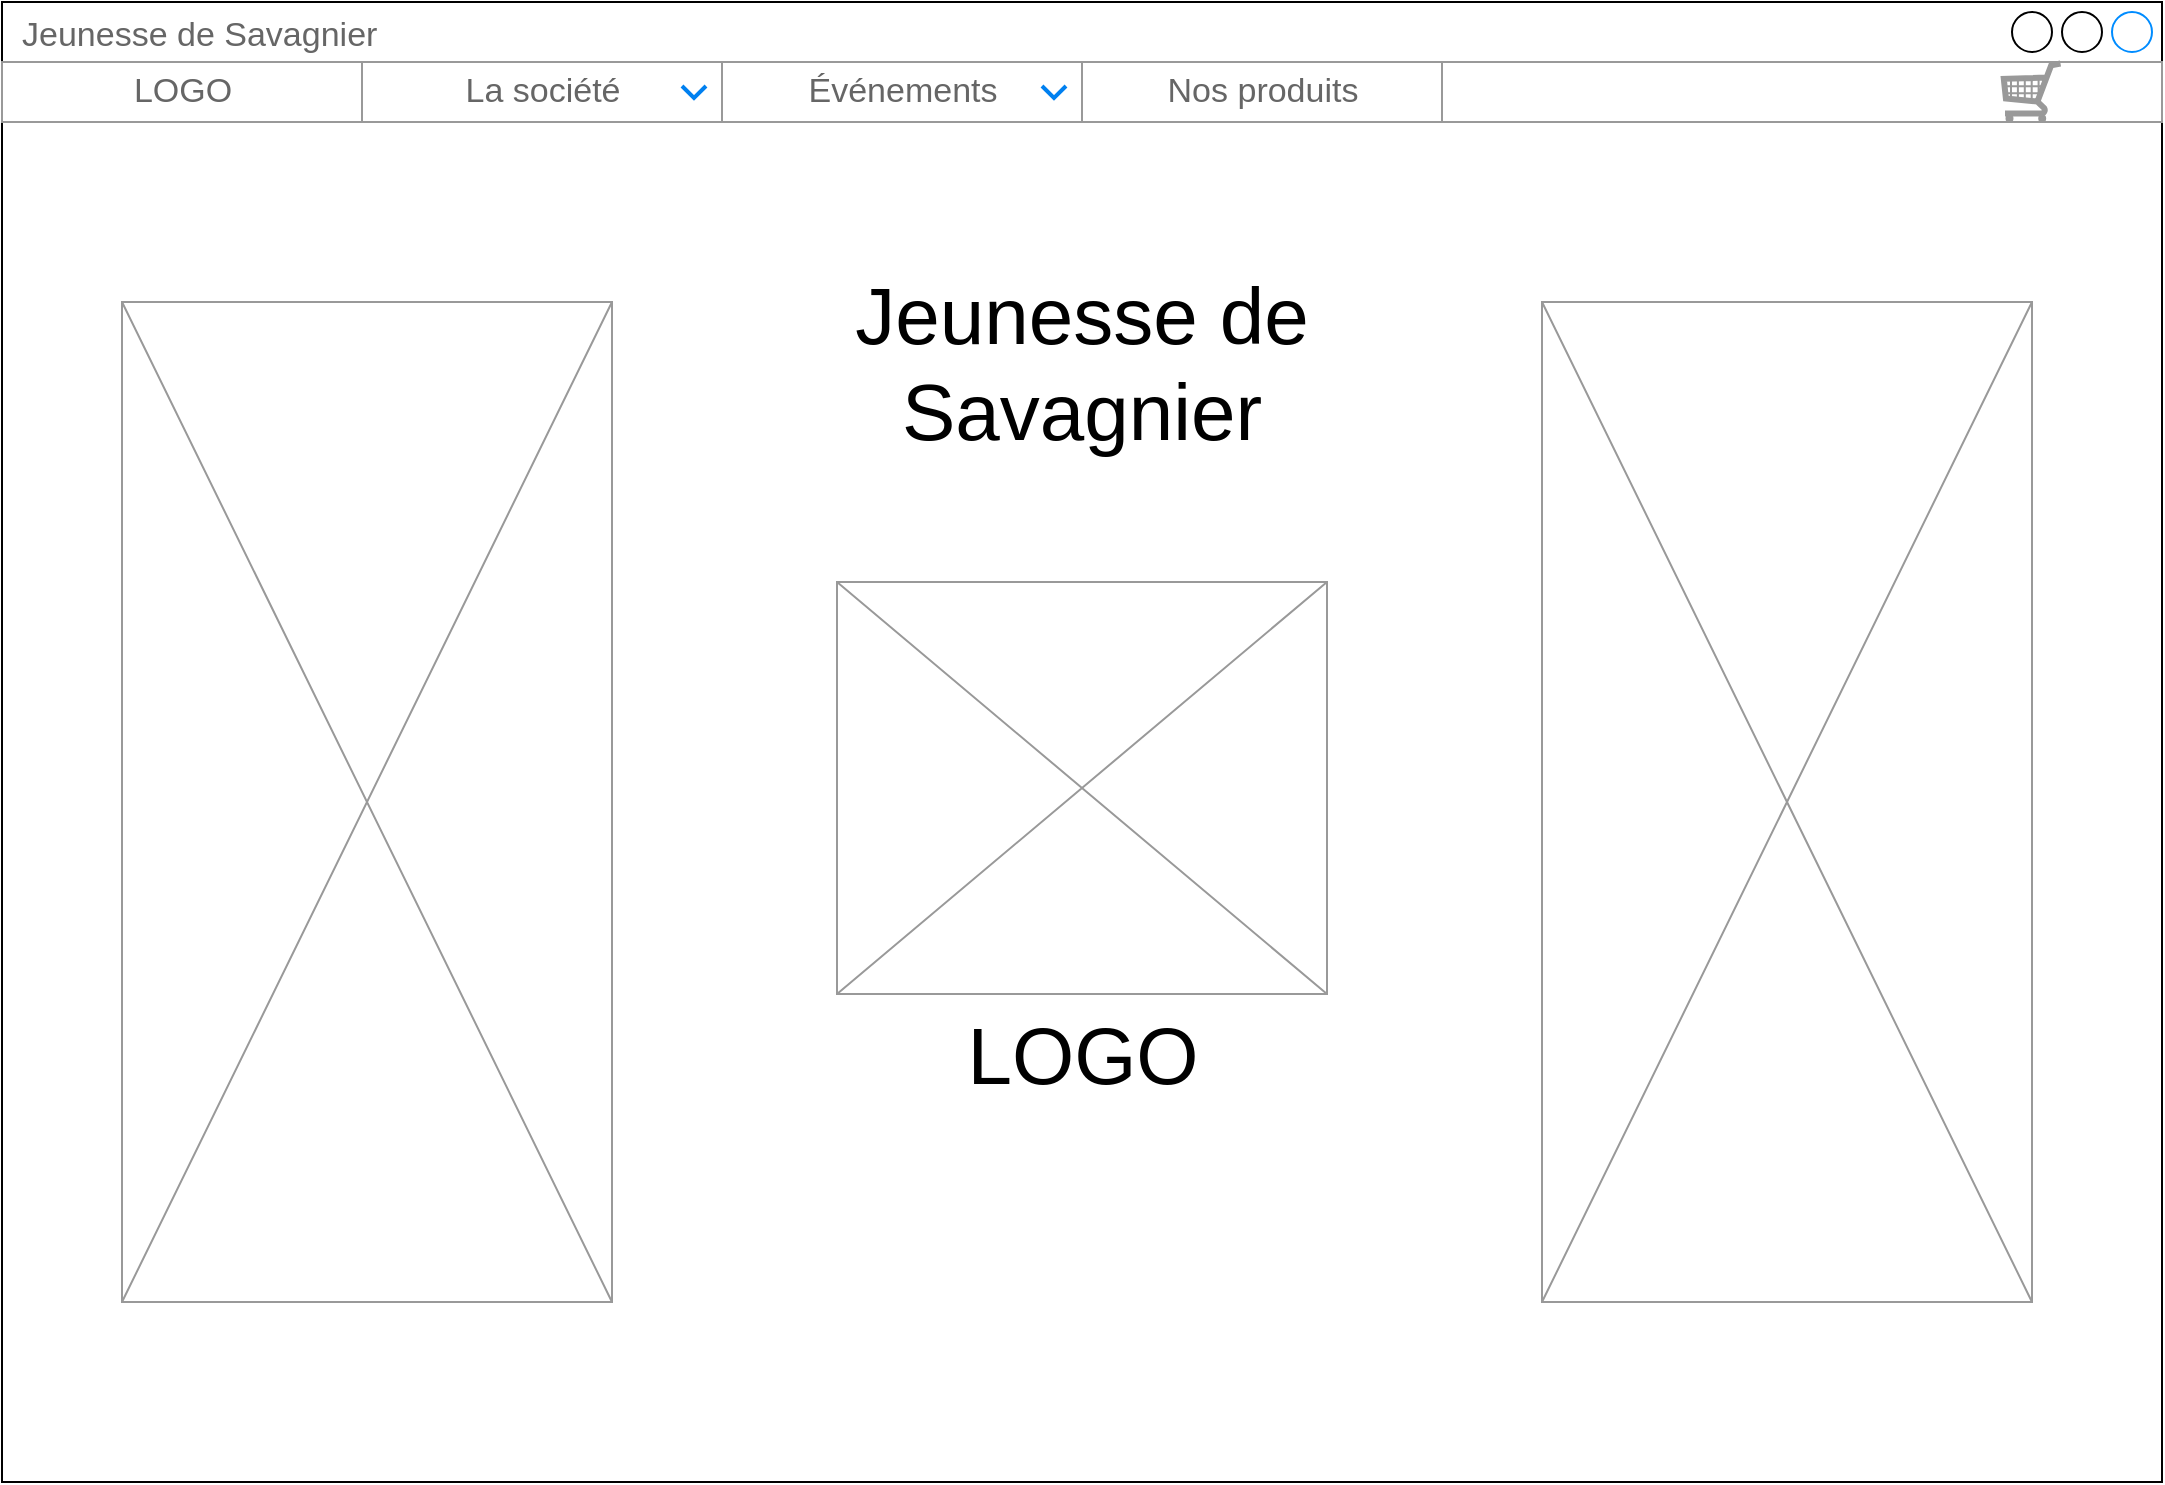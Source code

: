 <mxfile version="20.2.6" type="device" pages="5"><diagram id="HWCvw62_cnQ2sTmpcq3p" name="Home"><mxGraphModel dx="1422" dy="752" grid="1" gridSize="10" guides="1" tooltips="1" connect="1" arrows="1" fold="1" page="1" pageScale="1" pageWidth="1169" pageHeight="827" math="0" shadow="0"><root><mxCell id="0"/><mxCell id="1" parent="0"/><mxCell id="jpbp89cuESeu715BRbQS-1" value="Jeunesse de Savagnier" style="strokeWidth=1;shadow=0;dashed=0;align=center;html=1;shape=mxgraph.mockup.containers.window;align=left;verticalAlign=top;spacingLeft=8;strokeColor2=#008cff;strokeColor3=#c4c4c4;fontColor=#666666;mainText=;fontSize=17;labelBackgroundColor=none;" vertex="1" parent="1"><mxGeometry x="40" y="40" width="1080" height="740" as="geometry"/></mxCell><mxCell id="jpbp89cuESeu715BRbQS-2" value="" style="strokeWidth=1;shadow=0;dashed=0;align=center;html=1;shape=mxgraph.mockup.forms.rrect;rSize=0;strokeColor=#999999;" vertex="1" parent="1"><mxGeometry x="40" y="70" width="1080" height="30" as="geometry"/></mxCell><mxCell id="jpbp89cuESeu715BRbQS-3" value="LOGO" style="strokeColor=inherit;fillColor=inherit;gradientColor=inherit;strokeWidth=1;shadow=0;dashed=0;align=center;html=1;shape=mxgraph.mockup.forms.rrect;rSize=0;fontSize=17;fontColor=#666666;" vertex="1" parent="jpbp89cuESeu715BRbQS-2"><mxGeometry width="180" height="30" as="geometry"/></mxCell><mxCell id="jpbp89cuESeu715BRbQS-5" value="La société" style="strokeColor=inherit;fillColor=inherit;gradientColor=inherit;strokeWidth=1;shadow=0;dashed=0;align=center;html=1;shape=mxgraph.mockup.forms.rrect;rSize=0;fontSize=17;fontColor=#666666;" vertex="1" parent="jpbp89cuESeu715BRbQS-2"><mxGeometry x="180" width="180" height="30" as="geometry"/></mxCell><mxCell id="jpbp89cuESeu715BRbQS-6" value="Nos produits" style="strokeColor=inherit;fillColor=inherit;gradientColor=inherit;strokeWidth=1;shadow=0;dashed=0;align=center;html=1;shape=mxgraph.mockup.forms.rrect;rSize=0;fontSize=17;fontColor=#666666;" vertex="1" parent="jpbp89cuESeu715BRbQS-2"><mxGeometry x="540" width="180" height="30" as="geometry"/></mxCell><mxCell id="jpbp89cuESeu715BRbQS-10" value="" style="verticalLabelPosition=bottom;shadow=0;dashed=0;align=center;html=1;verticalAlign=top;strokeWidth=1;shape=mxgraph.mockup.misc.shoppingCart;strokeColor=#999999;" vertex="1" parent="jpbp89cuESeu715BRbQS-2"><mxGeometry x="1000" width="30" height="30" as="geometry"/></mxCell><mxCell id="jpbp89cuESeu715BRbQS-24" value="" style="shape=image;html=1;verticalAlign=top;verticalLabelPosition=bottom;labelBackgroundColor=#ffffff;imageAspect=0;aspect=fixed;image=https://cdn0.iconfinder.com/data/icons/eon-social-media-contact-info-2/32/user_people_person_users_man-128.png" vertex="1" parent="jpbp89cuESeu715BRbQS-2"><mxGeometry x="1040" width="30" height="30" as="geometry"/></mxCell><mxCell id="jpbp89cuESeu715BRbQS-25" value="" style="html=1;verticalLabelPosition=bottom;labelBackgroundColor=#ffffff;verticalAlign=top;shadow=0;dashed=0;strokeWidth=2;shape=mxgraph.ios7.misc.down;strokeColor=#0080f0;" vertex="1" parent="jpbp89cuESeu715BRbQS-2"><mxGeometry x="340" y="12" width="12" height="6" as="geometry"/></mxCell><mxCell id="jpbp89cuESeu715BRbQS-4" value="Événements" style="strokeColor=inherit;fillColor=inherit;gradientColor=inherit;strokeWidth=1;shadow=0;dashed=0;align=center;html=1;shape=mxgraph.mockup.forms.rrect;rSize=0;fontSize=17;fontColor=#666666;" vertex="1" parent="jpbp89cuESeu715BRbQS-2"><mxGeometry x="360" width="180" height="30" as="geometry"/></mxCell><mxCell id="w5RIi7zMSuJXzRIEW1sf-1" value="" style="html=1;verticalLabelPosition=bottom;labelBackgroundColor=#ffffff;verticalAlign=top;shadow=0;dashed=0;strokeWidth=2;shape=mxgraph.ios7.misc.down;strokeColor=#0080f0;" vertex="1" parent="jpbp89cuESeu715BRbQS-2"><mxGeometry x="520" y="12" width="12" height="6" as="geometry"/></mxCell><mxCell id="jpbp89cuESeu715BRbQS-26" value="Jeunesse de Savagnier" style="text;html=1;strokeColor=none;fillColor=none;align=center;verticalAlign=middle;whiteSpace=wrap;rounded=0;fontSize=40;" vertex="1" parent="1"><mxGeometry x="420" y="150" width="320" height="140" as="geometry"/></mxCell><mxCell id="jpbp89cuESeu715BRbQS-27" value="LOGO" style="verticalLabelPosition=bottom;shadow=0;dashed=0;align=center;html=1;verticalAlign=top;strokeWidth=1;shape=mxgraph.mockup.graphics.simpleIcon;strokeColor=#999999;fontSize=40;" vertex="1" parent="1"><mxGeometry x="457.5" y="330" width="245" height="206" as="geometry"/></mxCell><mxCell id="jpbp89cuESeu715BRbQS-28" value="" style="verticalLabelPosition=bottom;shadow=0;dashed=0;align=center;html=1;verticalAlign=top;strokeWidth=1;shape=mxgraph.mockup.graphics.simpleIcon;strokeColor=#999999;fontSize=40;" vertex="1" parent="1"><mxGeometry x="100" y="190" width="245" height="500" as="geometry"/></mxCell><mxCell id="jpbp89cuESeu715BRbQS-29" value="" style="verticalLabelPosition=bottom;shadow=0;dashed=0;align=center;html=1;verticalAlign=top;strokeWidth=1;shape=mxgraph.mockup.graphics.simpleIcon;strokeColor=#999999;fontSize=40;" vertex="1" parent="1"><mxGeometry x="810" y="190" width="245" height="500" as="geometry"/></mxCell></root></mxGraphModel></diagram><diagram id="hoFRzH3a-2GI1vCh2RxO" name="Event-Actuality"><mxGraphModel dx="1422" dy="752" grid="1" gridSize="10" guides="1" tooltips="1" connect="1" arrows="1" fold="1" page="1" pageScale="1" pageWidth="1169" pageHeight="827" math="0" shadow="0"><root><mxCell id="0"/><mxCell id="1" parent="0"/><mxCell id="fx-PMJvtRI7UTT1Rb5eh-1" value="Jeunesse de Savagnier" style="strokeWidth=1;shadow=0;dashed=0;align=center;html=1;shape=mxgraph.mockup.containers.window;align=left;verticalAlign=top;spacingLeft=8;strokeColor2=#008cff;strokeColor3=#c4c4c4;fontColor=#666666;mainText=;fontSize=17;labelBackgroundColor=none;" vertex="1" parent="1"><mxGeometry x="40" y="44" width="1080" height="740" as="geometry"/></mxCell><mxCell id="fx-PMJvtRI7UTT1Rb5eh-2" value="" style="strokeWidth=1;shadow=0;dashed=0;align=center;html=1;shape=mxgraph.mockup.forms.rrect;rSize=0;strokeColor=#999999;" vertex="1" parent="1"><mxGeometry x="40" y="70" width="1080" height="30" as="geometry"/></mxCell><mxCell id="fx-PMJvtRI7UTT1Rb5eh-3" value="LOGO" style="strokeColor=inherit;fillColor=inherit;gradientColor=inherit;strokeWidth=1;shadow=0;dashed=0;align=center;html=1;shape=mxgraph.mockup.forms.rrect;rSize=0;fontSize=17;fontColor=#666666;" vertex="1" parent="fx-PMJvtRI7UTT1Rb5eh-2"><mxGeometry width="180" height="30" as="geometry"/></mxCell><mxCell id="fx-PMJvtRI7UTT1Rb5eh-4" value="La société" style="strokeColor=inherit;fillColor=inherit;gradientColor=inherit;strokeWidth=1;shadow=0;dashed=0;align=center;html=1;shape=mxgraph.mockup.forms.rrect;rSize=0;fontSize=17;fontColor=#666666;" vertex="1" parent="fx-PMJvtRI7UTT1Rb5eh-2"><mxGeometry x="180" width="180" height="30" as="geometry"/></mxCell><mxCell id="fx-PMJvtRI7UTT1Rb5eh-5" value="Nos produits" style="strokeColor=inherit;fillColor=inherit;gradientColor=inherit;strokeWidth=1;shadow=0;dashed=0;align=center;html=1;shape=mxgraph.mockup.forms.rrect;rSize=0;fontSize=17;fontColor=#666666;" vertex="1" parent="fx-PMJvtRI7UTT1Rb5eh-2"><mxGeometry x="540" width="180" height="30" as="geometry"/></mxCell><mxCell id="fx-PMJvtRI7UTT1Rb5eh-6" value="" style="verticalLabelPosition=bottom;shadow=0;dashed=0;align=center;html=1;verticalAlign=top;strokeWidth=1;shape=mxgraph.mockup.misc.shoppingCart;strokeColor=#999999;" vertex="1" parent="fx-PMJvtRI7UTT1Rb5eh-2"><mxGeometry x="1000" width="30" height="30" as="geometry"/></mxCell><mxCell id="fx-PMJvtRI7UTT1Rb5eh-7" value="" style="shape=image;html=1;verticalAlign=top;verticalLabelPosition=bottom;labelBackgroundColor=#ffffff;imageAspect=0;aspect=fixed;image=https://cdn0.iconfinder.com/data/icons/eon-social-media-contact-info-2/32/user_people_person_users_man-128.png" vertex="1" parent="fx-PMJvtRI7UTT1Rb5eh-2"><mxGeometry x="1040" width="30" height="30" as="geometry"/></mxCell><mxCell id="fx-PMJvtRI7UTT1Rb5eh-8" value="" style="html=1;verticalLabelPosition=bottom;labelBackgroundColor=#ffffff;verticalAlign=top;shadow=0;dashed=0;strokeWidth=2;shape=mxgraph.ios7.misc.down;strokeColor=#0080f0;" vertex="1" parent="fx-PMJvtRI7UTT1Rb5eh-2"><mxGeometry x="340" y="12" width="12" height="6" as="geometry"/></mxCell><mxCell id="fx-PMJvtRI7UTT1Rb5eh-9" value="Événements" style="strokeColor=inherit;fillColor=inherit;gradientColor=inherit;strokeWidth=1;shadow=0;dashed=0;align=center;html=1;shape=mxgraph.mockup.forms.rrect;rSize=0;fontSize=17;fontColor=#666666;" vertex="1" parent="fx-PMJvtRI7UTT1Rb5eh-2"><mxGeometry x="360" width="180" height="30" as="geometry"/></mxCell><mxCell id="Kehp2HoomLtpkB_ClhSg-1" value="" style="html=1;verticalLabelPosition=bottom;labelBackgroundColor=#ffffff;verticalAlign=top;shadow=0;dashed=0;strokeWidth=2;shape=mxgraph.ios7.misc.down;strokeColor=#0080f0;fontSize=40;" vertex="1" parent="fx-PMJvtRI7UTT1Rb5eh-2"><mxGeometry x="520" y="12" width="12" height="6" as="geometry"/></mxCell><mxCell id="Kehp2HoomLtpkB_ClhSg-8" value="" style="verticalLabelPosition=bottom;shadow=0;dashed=0;align=center;html=1;verticalAlign=top;strokeWidth=1;shape=mxgraph.mockup.graphics.simpleIcon;strokeColor=#999999;fontSize=40;" vertex="1" parent="1"><mxGeometry x="160" y="150" width="860" height="590" as="geometry"/></mxCell><mxCell id="Kehp2HoomLtpkB_ClhSg-9" value="" style="html=1;verticalLabelPosition=bottom;labelBackgroundColor=#ffffff;verticalAlign=top;shadow=0;dashed=0;strokeWidth=2;shape=mxgraph.ios7.misc.left;strokeColor=#0080f0;fontSize=40;" vertex="1" parent="1"><mxGeometry x="90" y="389" width="30" height="50" as="geometry"/></mxCell><mxCell id="Kehp2HoomLtpkB_ClhSg-10" value="" style="html=1;verticalLabelPosition=bottom;labelBackgroundColor=#ffffff;verticalAlign=top;shadow=0;dashed=0;strokeWidth=2;shape=mxgraph.ios7.misc.left;strokeColor=#0080f0;fontSize=40;rotation=-180;" vertex="1" parent="1"><mxGeometry x="1050" y="389" width="30" height="50" as="geometry"/></mxCell><mxCell id="Kehp2HoomLtpkB_ClhSg-12" value="&lt;h1&gt;Heading&lt;/h1&gt;&lt;p&gt;Lorem ipsum dolor sit amet, consectetur adipisicing elit, sed do eiusmod tempor incididunt ut labore et dolore magna aliqua.&lt;/p&gt;" style="text;html=1;strokeColor=none;fillColor=none;spacing=5;spacingTop=-20;whiteSpace=wrap;overflow=hidden;rounded=0;fontSize=40;" vertex="1" parent="1"><mxGeometry x="180" y="160" width="520" height="390" as="geometry"/></mxCell><mxCell id="qO2pigPDCPqSq8eYUdxc-1" value="" style="verticalLabelPosition=bottom;shadow=0;dashed=0;align=center;html=1;verticalAlign=top;strokeWidth=1;shape=mxgraph.mockup.navigation.pageControl;fillColor=#999999;strokeColor=#ddeeff;fontSize=40;" vertex="1" parent="1"><mxGeometry x="530" y="690" width="100" height="30" as="geometry"/></mxCell></root></mxGraphModel></diagram><diagram id="AsBBnwgxm0GFLOVmcKkm" name="Event-Archive"><mxGraphModel dx="1422" dy="752" grid="1" gridSize="10" guides="1" tooltips="1" connect="1" arrows="1" fold="1" page="1" pageScale="1" pageWidth="1169" pageHeight="827" math="0" shadow="0"><root><mxCell id="0"/><mxCell id="1" parent="0"/><mxCell id="curq7Zr8oRo6UYN4ICuq-1" value="Jeunesse de Savagnier" style="strokeWidth=1;shadow=0;dashed=0;align=center;html=1;shape=mxgraph.mockup.containers.window;align=left;verticalAlign=top;spacingLeft=8;strokeColor2=#008cff;strokeColor3=#c4c4c4;fontColor=#666666;mainText=;fontSize=17;labelBackgroundColor=none;" vertex="1" parent="1"><mxGeometry x="40" y="44" width="1080" height="740" as="geometry"/></mxCell><mxCell id="curq7Zr8oRo6UYN4ICuq-2" value="" style="strokeWidth=1;shadow=0;dashed=0;align=center;html=1;shape=mxgraph.mockup.forms.rrect;rSize=0;strokeColor=#999999;" vertex="1" parent="1"><mxGeometry x="40" y="70" width="1080" height="30" as="geometry"/></mxCell><mxCell id="curq7Zr8oRo6UYN4ICuq-3" value="LOGO" style="strokeColor=inherit;fillColor=inherit;gradientColor=inherit;strokeWidth=1;shadow=0;dashed=0;align=center;html=1;shape=mxgraph.mockup.forms.rrect;rSize=0;fontSize=17;fontColor=#666666;" vertex="1" parent="curq7Zr8oRo6UYN4ICuq-2"><mxGeometry width="180" height="30" as="geometry"/></mxCell><mxCell id="curq7Zr8oRo6UYN4ICuq-4" value="La société" style="strokeColor=inherit;fillColor=inherit;gradientColor=inherit;strokeWidth=1;shadow=0;dashed=0;align=center;html=1;shape=mxgraph.mockup.forms.rrect;rSize=0;fontSize=17;fontColor=#666666;" vertex="1" parent="curq7Zr8oRo6UYN4ICuq-2"><mxGeometry x="180" width="180" height="30" as="geometry"/></mxCell><mxCell id="curq7Zr8oRo6UYN4ICuq-5" value="Nos produits" style="strokeColor=inherit;fillColor=inherit;gradientColor=inherit;strokeWidth=1;shadow=0;dashed=0;align=center;html=1;shape=mxgraph.mockup.forms.rrect;rSize=0;fontSize=17;fontColor=#666666;" vertex="1" parent="curq7Zr8oRo6UYN4ICuq-2"><mxGeometry x="540" width="180" height="30" as="geometry"/></mxCell><mxCell id="curq7Zr8oRo6UYN4ICuq-6" value="" style="verticalLabelPosition=bottom;shadow=0;dashed=0;align=center;html=1;verticalAlign=top;strokeWidth=1;shape=mxgraph.mockup.misc.shoppingCart;strokeColor=#999999;" vertex="1" parent="curq7Zr8oRo6UYN4ICuq-2"><mxGeometry x="1000" width="30" height="30" as="geometry"/></mxCell><mxCell id="curq7Zr8oRo6UYN4ICuq-7" value="" style="shape=image;html=1;verticalAlign=top;verticalLabelPosition=bottom;labelBackgroundColor=#ffffff;imageAspect=0;aspect=fixed;image=https://cdn0.iconfinder.com/data/icons/eon-social-media-contact-info-2/32/user_people_person_users_man-128.png" vertex="1" parent="curq7Zr8oRo6UYN4ICuq-2"><mxGeometry x="1040" width="30" height="30" as="geometry"/></mxCell><mxCell id="curq7Zr8oRo6UYN4ICuq-8" value="" style="html=1;verticalLabelPosition=bottom;labelBackgroundColor=#ffffff;verticalAlign=top;shadow=0;dashed=0;strokeWidth=2;shape=mxgraph.ios7.misc.down;strokeColor=#0080f0;" vertex="1" parent="curq7Zr8oRo6UYN4ICuq-2"><mxGeometry x="340" y="12" width="12" height="6" as="geometry"/></mxCell><mxCell id="curq7Zr8oRo6UYN4ICuq-9" value="Événements" style="strokeColor=inherit;fillColor=inherit;gradientColor=inherit;strokeWidth=1;shadow=0;dashed=0;align=center;html=1;shape=mxgraph.mockup.forms.rrect;rSize=0;fontSize=17;fontColor=#666666;" vertex="1" parent="curq7Zr8oRo6UYN4ICuq-2"><mxGeometry x="360" width="180" height="30" as="geometry"/></mxCell><mxCell id="curq7Zr8oRo6UYN4ICuq-10" value="" style="html=1;verticalLabelPosition=bottom;labelBackgroundColor=#ffffff;verticalAlign=top;shadow=0;dashed=0;strokeWidth=2;shape=mxgraph.ios7.misc.down;strokeColor=#0080f0;fontSize=40;" vertex="1" parent="curq7Zr8oRo6UYN4ICuq-2"><mxGeometry x="520" y="12" width="12" height="6" as="geometry"/></mxCell><mxCell id="o9-NoMqqHEvcc2uUpYtR-1" value="" style="verticalLabelPosition=bottom;shadow=0;dashed=0;align=center;html=1;verticalAlign=top;strokeWidth=1;shape=mxgraph.mockup.markup.line;strokeColor=#999999;fontSize=40;" vertex="1" parent="1"><mxGeometry x="40" y="210" width="1080" height="20" as="geometry"/></mxCell><mxCell id="o9-NoMqqHEvcc2uUpYtR-2" value="" style="verticalLabelPosition=bottom;shadow=0;dashed=0;align=center;html=1;verticalAlign=top;strokeWidth=1;shape=mxgraph.mockup.markup.line;strokeColor=#999999;fontSize=40;" vertex="1" parent="1"><mxGeometry x="40" y="340" width="1080" height="20" as="geometry"/></mxCell><mxCell id="o9-NoMqqHEvcc2uUpYtR-3" value="" style="verticalLabelPosition=bottom;shadow=0;dashed=0;align=center;html=1;verticalAlign=top;strokeWidth=1;shape=mxgraph.mockup.markup.line;strokeColor=#999999;fontSize=40;" vertex="1" parent="1"><mxGeometry x="40" y="470" width="1080" height="20" as="geometry"/></mxCell><mxCell id="o9-NoMqqHEvcc2uUpYtR-5" value="Heading" style="text;html=1;strokeColor=none;fillColor=none;align=center;verticalAlign=middle;whiteSpace=wrap;rounded=0;fontSize=40;" vertex="1" parent="1"><mxGeometry x="330" y="130" width="180" height="60" as="geometry"/></mxCell><mxCell id="o9-NoMqqHEvcc2uUpYtR-8" value="Lorem ipsum dolor sit amet, consectetur adipisicing elit, sed do eiusmod tempor incididunt ut labore et dolore magna aliqua." style="text;html=1;strokeColor=none;fillColor=none;align=center;verticalAlign=middle;whiteSpace=wrap;rounded=0;fontSize=15;" vertex="1" parent="1"><mxGeometry x="530" y="130" width="460" height="60" as="geometry"/></mxCell><mxCell id="o9-NoMqqHEvcc2uUpYtR-9" value="" style="verticalLabelPosition=bottom;shadow=0;dashed=0;align=center;html=1;verticalAlign=top;strokeWidth=1;shape=mxgraph.mockup.graphics.simpleIcon;strokeColor=#999999;fontSize=15;" vertex="1" parent="1"><mxGeometry x="60" y="120" width="210" height="80" as="geometry"/></mxCell><mxCell id="o9-NoMqqHEvcc2uUpYtR-10" value="Heading" style="text;html=1;strokeColor=none;fillColor=none;align=center;verticalAlign=middle;whiteSpace=wrap;rounded=0;fontSize=40;" vertex="1" parent="1"><mxGeometry x="330" y="260" width="180" height="60" as="geometry"/></mxCell><mxCell id="o9-NoMqqHEvcc2uUpYtR-11" value="Lorem ipsum dolor sit amet, consectetur adipisicing elit, sed do eiusmod tempor incididunt ut labore et dolore magna aliqua." style="text;html=1;strokeColor=none;fillColor=none;align=center;verticalAlign=middle;whiteSpace=wrap;rounded=0;fontSize=15;" vertex="1" parent="1"><mxGeometry x="530" y="260" width="460" height="60" as="geometry"/></mxCell><mxCell id="o9-NoMqqHEvcc2uUpYtR-12" value="" style="verticalLabelPosition=bottom;shadow=0;dashed=0;align=center;html=1;verticalAlign=top;strokeWidth=1;shape=mxgraph.mockup.graphics.simpleIcon;strokeColor=#999999;fontSize=15;" vertex="1" parent="1"><mxGeometry x="60" y="250" width="210" height="80" as="geometry"/></mxCell><mxCell id="o9-NoMqqHEvcc2uUpYtR-13" value="Heading" style="text;html=1;strokeColor=none;fillColor=none;align=center;verticalAlign=middle;whiteSpace=wrap;rounded=0;fontSize=40;" vertex="1" parent="1"><mxGeometry x="330" y="384" width="180" height="60" as="geometry"/></mxCell><mxCell id="o9-NoMqqHEvcc2uUpYtR-14" value="Lorem ipsum dolor sit amet, consectetur adipisicing elit, sed do eiusmod tempor incididunt ut labore et dolore magna aliqua." style="text;html=1;strokeColor=none;fillColor=none;align=center;verticalAlign=middle;whiteSpace=wrap;rounded=0;fontSize=15;" vertex="1" parent="1"><mxGeometry x="530" y="384" width="460" height="60" as="geometry"/></mxCell><mxCell id="o9-NoMqqHEvcc2uUpYtR-15" value="" style="verticalLabelPosition=bottom;shadow=0;dashed=0;align=center;html=1;verticalAlign=top;strokeWidth=1;shape=mxgraph.mockup.graphics.simpleIcon;strokeColor=#999999;fontSize=15;" vertex="1" parent="1"><mxGeometry x="60" y="374" width="210" height="80" as="geometry"/></mxCell><mxCell id="o9-NoMqqHEvcc2uUpYtR-16" value="Heading" style="text;html=1;strokeColor=none;fillColor=none;align=center;verticalAlign=middle;whiteSpace=wrap;rounded=0;fontSize=40;" vertex="1" parent="1"><mxGeometry x="330" y="520" width="180" height="60" as="geometry"/></mxCell><mxCell id="o9-NoMqqHEvcc2uUpYtR-17" value="Lorem ipsum dolor sit amet, consectetur adipisicing elit, sed do eiusmod tempor incididunt ut labore et dolore magna aliqua." style="text;html=1;strokeColor=none;fillColor=none;align=center;verticalAlign=middle;whiteSpace=wrap;rounded=0;fontSize=15;" vertex="1" parent="1"><mxGeometry x="530" y="520" width="460" height="60" as="geometry"/></mxCell><mxCell id="o9-NoMqqHEvcc2uUpYtR-18" value="" style="verticalLabelPosition=bottom;shadow=0;dashed=0;align=center;html=1;verticalAlign=top;strokeWidth=1;shape=mxgraph.mockup.graphics.simpleIcon;strokeColor=#999999;fontSize=15;" vertex="1" parent="1"><mxGeometry x="60" y="510" width="210" height="80" as="geometry"/></mxCell><mxCell id="o9-NoMqqHEvcc2uUpYtR-19" value="" style="html=1;verticalLabelPosition=bottom;labelBackgroundColor=#ffffff;verticalAlign=top;shadow=0;dashed=0;strokeWidth=2;shape=mxgraph.ios7.misc.down;strokeColor=#0080f0;fontSize=15;" vertex="1" parent="1"><mxGeometry x="535" y="670" width="100" height="50" as="geometry"/></mxCell><mxCell id="o9-NoMqqHEvcc2uUpYtR-20" value="" style="verticalLabelPosition=bottom;shadow=0;dashed=0;align=center;html=1;verticalAlign=top;strokeWidth=1;shape=mxgraph.mockup.markup.line;strokeColor=#999999;fontSize=40;" vertex="1" parent="1"><mxGeometry x="40" y="610" width="1080" height="20" as="geometry"/></mxCell></root></mxGraphModel></diagram><diagram id="LtK-B5kS-37A0L26_TKv" name="JDS_Comitee"><mxGraphModel dx="1422" dy="752" grid="1" gridSize="10" guides="1" tooltips="1" connect="1" arrows="1" fold="1" page="1" pageScale="1" pageWidth="1169" pageHeight="827" math="0" shadow="0"><root><mxCell id="0"/><mxCell id="1" parent="0"/><mxCell id="eFnnzjxdgbgsZBrysr8E-43" value="" style="whiteSpace=wrap;html=1;aspect=fixed;fontSize=15;fillColor=none;" vertex="1" parent="1"><mxGeometry x="300" y="250" width="250" height="250" as="geometry"/></mxCell><mxCell id="eFnnzjxdgbgsZBrysr8E-1" value="Jeunesse de Savagnier" style="strokeWidth=1;shadow=0;dashed=0;align=center;html=1;shape=mxgraph.mockup.containers.window;align=left;verticalAlign=top;spacingLeft=8;strokeColor2=#008cff;strokeColor3=#c4c4c4;fontColor=#666666;mainText=;fontSize=17;labelBackgroundColor=none;" vertex="1" parent="1"><mxGeometry x="40" y="44" width="1080" height="740" as="geometry"/></mxCell><mxCell id="eFnnzjxdgbgsZBrysr8E-2" value="" style="strokeWidth=1;shadow=0;dashed=0;align=center;html=1;shape=mxgraph.mockup.forms.rrect;rSize=0;strokeColor=#999999;" vertex="1" parent="1"><mxGeometry x="40" y="70" width="1080" height="30" as="geometry"/></mxCell><mxCell id="eFnnzjxdgbgsZBrysr8E-3" value="LOGO" style="strokeColor=inherit;fillColor=inherit;gradientColor=inherit;strokeWidth=1;shadow=0;dashed=0;align=center;html=1;shape=mxgraph.mockup.forms.rrect;rSize=0;fontSize=17;fontColor=#666666;" vertex="1" parent="eFnnzjxdgbgsZBrysr8E-2"><mxGeometry width="180" height="30" as="geometry"/></mxCell><mxCell id="eFnnzjxdgbgsZBrysr8E-4" value="La société" style="strokeColor=inherit;fillColor=inherit;gradientColor=inherit;strokeWidth=1;shadow=0;dashed=0;align=center;html=1;shape=mxgraph.mockup.forms.rrect;rSize=0;fontSize=17;fontColor=#666666;" vertex="1" parent="eFnnzjxdgbgsZBrysr8E-2"><mxGeometry x="180" width="180" height="30" as="geometry"/></mxCell><mxCell id="eFnnzjxdgbgsZBrysr8E-5" value="Nos produits" style="strokeColor=inherit;fillColor=inherit;gradientColor=inherit;strokeWidth=1;shadow=0;dashed=0;align=center;html=1;shape=mxgraph.mockup.forms.rrect;rSize=0;fontSize=17;fontColor=#666666;" vertex="1" parent="eFnnzjxdgbgsZBrysr8E-2"><mxGeometry x="540" width="180" height="30" as="geometry"/></mxCell><mxCell id="eFnnzjxdgbgsZBrysr8E-6" value="" style="verticalLabelPosition=bottom;shadow=0;dashed=0;align=center;html=1;verticalAlign=top;strokeWidth=1;shape=mxgraph.mockup.misc.shoppingCart;strokeColor=#999999;" vertex="1" parent="eFnnzjxdgbgsZBrysr8E-2"><mxGeometry x="1000" width="30" height="30" as="geometry"/></mxCell><mxCell id="eFnnzjxdgbgsZBrysr8E-7" value="" style="shape=image;html=1;verticalAlign=top;verticalLabelPosition=bottom;labelBackgroundColor=#ffffff;imageAspect=0;aspect=fixed;image=https://cdn0.iconfinder.com/data/icons/eon-social-media-contact-info-2/32/user_people_person_users_man-128.png" vertex="1" parent="eFnnzjxdgbgsZBrysr8E-2"><mxGeometry x="1040" width="30" height="30" as="geometry"/></mxCell><mxCell id="eFnnzjxdgbgsZBrysr8E-8" value="" style="html=1;verticalLabelPosition=bottom;labelBackgroundColor=#ffffff;verticalAlign=top;shadow=0;dashed=0;strokeWidth=2;shape=mxgraph.ios7.misc.down;strokeColor=#0080f0;" vertex="1" parent="eFnnzjxdgbgsZBrysr8E-2"><mxGeometry x="340" y="12" width="12" height="6" as="geometry"/></mxCell><mxCell id="eFnnzjxdgbgsZBrysr8E-9" value="Événements" style="strokeColor=inherit;fillColor=inherit;gradientColor=inherit;strokeWidth=1;shadow=0;dashed=0;align=center;html=1;shape=mxgraph.mockup.forms.rrect;rSize=0;fontSize=17;fontColor=#666666;" vertex="1" parent="eFnnzjxdgbgsZBrysr8E-2"><mxGeometry x="360" width="180" height="30" as="geometry"/></mxCell><mxCell id="eFnnzjxdgbgsZBrysr8E-10" value="" style="html=1;verticalLabelPosition=bottom;labelBackgroundColor=#ffffff;verticalAlign=top;shadow=0;dashed=0;strokeWidth=2;shape=mxgraph.ios7.misc.down;strokeColor=#0080f0;fontSize=40;" vertex="1" parent="eFnnzjxdgbgsZBrysr8E-2"><mxGeometry x="520" y="12" width="12" height="6" as="geometry"/></mxCell><mxCell id="eFnnzjxdgbgsZBrysr8E-40" value="" style="shape=image;html=1;verticalAlign=top;verticalLabelPosition=bottom;labelBackgroundColor=#ffffff;imageAspect=0;aspect=fixed;image=https://cdn1.iconfinder.com/data/icons/user-pictures/100/male3-128.png;fontSize=15;" vertex="1" parent="1"><mxGeometry x="160" y="180" width="128" height="128" as="geometry"/></mxCell><mxCell id="eFnnzjxdgbgsZBrysr8E-41" value="Nom Prénom" style="text;html=1;strokeColor=none;fillColor=none;align=center;verticalAlign=middle;whiteSpace=wrap;rounded=0;fontSize=15;" vertex="1" parent="1"><mxGeometry x="169" y="330" width="110" height="30" as="geometry"/></mxCell><mxCell id="eFnnzjxdgbgsZBrysr8E-42" value="Description" style="text;html=1;strokeColor=none;fillColor=none;align=center;verticalAlign=middle;whiteSpace=wrap;rounded=0;fontSize=15;" vertex="1" parent="1"><mxGeometry x="169" y="360" width="110" height="30" as="geometry"/></mxCell><mxCell id="eFnnzjxdgbgsZBrysr8E-46" value="" style="shape=image;html=1;verticalAlign=top;verticalLabelPosition=bottom;labelBackgroundColor=#ffffff;imageAspect=0;aspect=fixed;image=https://cdn1.iconfinder.com/data/icons/user-pictures/100/male3-128.png;fontSize=15;" vertex="1" parent="1"><mxGeometry x="516" y="180" width="128" height="128" as="geometry"/></mxCell><mxCell id="eFnnzjxdgbgsZBrysr8E-47" value="Nom Prénom" style="text;html=1;strokeColor=none;fillColor=none;align=center;verticalAlign=middle;whiteSpace=wrap;rounded=0;fontSize=15;" vertex="1" parent="1"><mxGeometry x="525" y="330" width="110" height="30" as="geometry"/></mxCell><mxCell id="eFnnzjxdgbgsZBrysr8E-48" value="Description" style="text;html=1;strokeColor=none;fillColor=none;align=center;verticalAlign=middle;whiteSpace=wrap;rounded=0;fontSize=15;" vertex="1" parent="1"><mxGeometry x="525" y="360" width="110" height="30" as="geometry"/></mxCell><mxCell id="eFnnzjxdgbgsZBrysr8E-49" value="" style="shape=image;html=1;verticalAlign=top;verticalLabelPosition=bottom;labelBackgroundColor=#ffffff;imageAspect=0;aspect=fixed;image=https://cdn1.iconfinder.com/data/icons/user-pictures/100/male3-128.png;fontSize=15;" vertex="1" parent="1"><mxGeometry x="870" y="180" width="128" height="128" as="geometry"/></mxCell><mxCell id="eFnnzjxdgbgsZBrysr8E-50" value="Nom Prénom" style="text;html=1;strokeColor=none;fillColor=none;align=center;verticalAlign=middle;whiteSpace=wrap;rounded=0;fontSize=15;" vertex="1" parent="1"><mxGeometry x="879" y="330" width="110" height="30" as="geometry"/></mxCell><mxCell id="eFnnzjxdgbgsZBrysr8E-51" value="Description" style="text;html=1;strokeColor=none;fillColor=none;align=center;verticalAlign=middle;whiteSpace=wrap;rounded=0;fontSize=15;" vertex="1" parent="1"><mxGeometry x="879" y="360" width="110" height="30" as="geometry"/></mxCell><mxCell id="eFnnzjxdgbgsZBrysr8E-52" value="" style="shape=image;html=1;verticalAlign=top;verticalLabelPosition=bottom;labelBackgroundColor=#ffffff;imageAspect=0;aspect=fixed;image=https://cdn1.iconfinder.com/data/icons/user-pictures/100/male3-128.png;fontSize=15;" vertex="1" parent="1"><mxGeometry x="160" y="180" width="128" height="128" as="geometry"/></mxCell><mxCell id="eFnnzjxdgbgsZBrysr8E-53" value="Nom Prénom" style="text;html=1;strokeColor=none;fillColor=none;align=center;verticalAlign=middle;whiteSpace=wrap;rounded=0;fontSize=15;" vertex="1" parent="1"><mxGeometry x="169" y="330" width="110" height="30" as="geometry"/></mxCell><mxCell id="eFnnzjxdgbgsZBrysr8E-54" value="Description" style="text;html=1;strokeColor=none;fillColor=none;align=center;verticalAlign=middle;whiteSpace=wrap;rounded=0;fontSize=15;" vertex="1" parent="1"><mxGeometry x="169" y="360" width="110" height="30" as="geometry"/></mxCell><mxCell id="eFnnzjxdgbgsZBrysr8E-55" value="" style="shape=image;html=1;verticalAlign=top;verticalLabelPosition=bottom;labelBackgroundColor=#ffffff;imageAspect=0;aspect=fixed;image=https://cdn1.iconfinder.com/data/icons/user-pictures/100/male3-128.png;fontSize=15;" vertex="1" parent="1"><mxGeometry x="517" y="460" width="128" height="128" as="geometry"/></mxCell><mxCell id="eFnnzjxdgbgsZBrysr8E-56" value="Nom Prénom" style="text;html=1;strokeColor=none;fillColor=none;align=center;verticalAlign=middle;whiteSpace=wrap;rounded=0;fontSize=15;" vertex="1" parent="1"><mxGeometry x="526" y="610" width="110" height="30" as="geometry"/></mxCell><mxCell id="eFnnzjxdgbgsZBrysr8E-57" value="Description" style="text;html=1;strokeColor=none;fillColor=none;align=center;verticalAlign=middle;whiteSpace=wrap;rounded=0;fontSize=15;" vertex="1" parent="1"><mxGeometry x="526" y="640" width="110" height="30" as="geometry"/></mxCell><mxCell id="eFnnzjxdgbgsZBrysr8E-58" value="" style="shape=image;html=1;verticalAlign=top;verticalLabelPosition=bottom;labelBackgroundColor=#ffffff;imageAspect=0;aspect=fixed;image=https://cdn1.iconfinder.com/data/icons/user-pictures/100/male3-128.png;fontSize=15;" vertex="1" parent="1"><mxGeometry x="871" y="460" width="128" height="128" as="geometry"/></mxCell><mxCell id="eFnnzjxdgbgsZBrysr8E-59" value="Nom Prénom" style="text;html=1;strokeColor=none;fillColor=none;align=center;verticalAlign=middle;whiteSpace=wrap;rounded=0;fontSize=15;" vertex="1" parent="1"><mxGeometry x="880" y="610" width="110" height="30" as="geometry"/></mxCell><mxCell id="eFnnzjxdgbgsZBrysr8E-60" value="Description" style="text;html=1;strokeColor=none;fillColor=none;align=center;verticalAlign=middle;whiteSpace=wrap;rounded=0;fontSize=15;" vertex="1" parent="1"><mxGeometry x="880" y="640" width="110" height="30" as="geometry"/></mxCell><mxCell id="eFnnzjxdgbgsZBrysr8E-61" value="" style="shape=image;html=1;verticalAlign=top;verticalLabelPosition=bottom;labelBackgroundColor=#ffffff;imageAspect=0;aspect=fixed;image=https://cdn1.iconfinder.com/data/icons/user-pictures/100/male3-128.png;fontSize=15;" vertex="1" parent="1"><mxGeometry x="161" y="460" width="128" height="128" as="geometry"/></mxCell><mxCell id="eFnnzjxdgbgsZBrysr8E-62" value="Nom Prénom" style="text;html=1;strokeColor=none;fillColor=none;align=center;verticalAlign=middle;whiteSpace=wrap;rounded=0;fontSize=15;" vertex="1" parent="1"><mxGeometry x="170" y="610" width="110" height="30" as="geometry"/></mxCell><mxCell id="eFnnzjxdgbgsZBrysr8E-63" value="Description" style="text;html=1;strokeColor=none;fillColor=none;align=center;verticalAlign=middle;whiteSpace=wrap;rounded=0;fontSize=15;" vertex="1" parent="1"><mxGeometry x="170" y="640" width="110" height="30" as="geometry"/></mxCell></root></mxGraphModel></diagram><diagram id="Sw3ajxmypMgp58EXoEAF" name="MemberSpace"><mxGraphModel dx="1422" dy="752" grid="1" gridSize="10" guides="1" tooltips="1" connect="1" arrows="1" fold="1" page="1" pageScale="1" pageWidth="1169" pageHeight="827" math="0" shadow="0"><root><mxCell id="0"/><mxCell id="1" parent="0"/><mxCell id="AB7ScP3o8gtuuOREtIbc-1" value="" style="whiteSpace=wrap;html=1;aspect=fixed;fontSize=15;fillColor=none;" vertex="1" parent="1"><mxGeometry x="300" y="250" width="250" height="250" as="geometry"/></mxCell><mxCell id="AB7ScP3o8gtuuOREtIbc-2" value="Jeunesse de Savagnier" style="strokeWidth=1;shadow=0;dashed=0;align=center;html=1;shape=mxgraph.mockup.containers.window;align=left;verticalAlign=top;spacingLeft=8;strokeColor2=#008cff;strokeColor3=#c4c4c4;fontColor=#666666;mainText=;fontSize=17;labelBackgroundColor=none;" vertex="1" parent="1"><mxGeometry x="40" y="44" width="1080" height="740" as="geometry"/></mxCell><mxCell id="AB7ScP3o8gtuuOREtIbc-3" value="" style="strokeWidth=1;shadow=0;dashed=0;align=center;html=1;shape=mxgraph.mockup.forms.rrect;rSize=0;strokeColor=#999999;" vertex="1" parent="1"><mxGeometry x="40" y="70" width="1080" height="30" as="geometry"/></mxCell><mxCell id="AB7ScP3o8gtuuOREtIbc-4" value="LOGO" style="strokeColor=inherit;fillColor=inherit;gradientColor=inherit;strokeWidth=1;shadow=0;dashed=0;align=center;html=1;shape=mxgraph.mockup.forms.rrect;rSize=0;fontSize=17;fontColor=#666666;" vertex="1" parent="AB7ScP3o8gtuuOREtIbc-3"><mxGeometry width="180" height="30" as="geometry"/></mxCell><mxCell id="AB7ScP3o8gtuuOREtIbc-5" value="La société" style="strokeColor=inherit;fillColor=inherit;gradientColor=inherit;strokeWidth=1;shadow=0;dashed=0;align=center;html=1;shape=mxgraph.mockup.forms.rrect;rSize=0;fontSize=17;fontColor=#666666;" vertex="1" parent="AB7ScP3o8gtuuOREtIbc-3"><mxGeometry x="180" width="180" height="30" as="geometry"/></mxCell><mxCell id="AB7ScP3o8gtuuOREtIbc-6" value="Nos produits" style="strokeColor=inherit;fillColor=inherit;gradientColor=inherit;strokeWidth=1;shadow=0;dashed=0;align=center;html=1;shape=mxgraph.mockup.forms.rrect;rSize=0;fontSize=17;fontColor=#666666;" vertex="1" parent="AB7ScP3o8gtuuOREtIbc-3"><mxGeometry x="540" width="180" height="30" as="geometry"/></mxCell><mxCell id="AB7ScP3o8gtuuOREtIbc-7" value="" style="verticalLabelPosition=bottom;shadow=0;dashed=0;align=center;html=1;verticalAlign=top;strokeWidth=1;shape=mxgraph.mockup.misc.shoppingCart;strokeColor=#999999;" vertex="1" parent="AB7ScP3o8gtuuOREtIbc-3"><mxGeometry x="1000" width="30" height="30" as="geometry"/></mxCell><mxCell id="AB7ScP3o8gtuuOREtIbc-8" value="" style="shape=image;html=1;verticalAlign=top;verticalLabelPosition=bottom;labelBackgroundColor=#ffffff;imageAspect=0;aspect=fixed;image=https://cdn0.iconfinder.com/data/icons/eon-social-media-contact-info-2/32/user_people_person_users_man-128.png" vertex="1" parent="AB7ScP3o8gtuuOREtIbc-3"><mxGeometry x="1040" width="30" height="30" as="geometry"/></mxCell><mxCell id="AB7ScP3o8gtuuOREtIbc-9" value="" style="html=1;verticalLabelPosition=bottom;labelBackgroundColor=#ffffff;verticalAlign=top;shadow=0;dashed=0;strokeWidth=2;shape=mxgraph.ios7.misc.down;strokeColor=#0080f0;" vertex="1" parent="AB7ScP3o8gtuuOREtIbc-3"><mxGeometry x="340" y="12" width="12" height="6" as="geometry"/></mxCell><mxCell id="AB7ScP3o8gtuuOREtIbc-10" value="Événements" style="strokeColor=inherit;fillColor=inherit;gradientColor=inherit;strokeWidth=1;shadow=0;dashed=0;align=center;html=1;shape=mxgraph.mockup.forms.rrect;rSize=0;fontSize=17;fontColor=#666666;" vertex="1" parent="AB7ScP3o8gtuuOREtIbc-3"><mxGeometry x="360" width="180" height="30" as="geometry"/></mxCell><mxCell id="AB7ScP3o8gtuuOREtIbc-11" value="" style="html=1;verticalLabelPosition=bottom;labelBackgroundColor=#ffffff;verticalAlign=top;shadow=0;dashed=0;strokeWidth=2;shape=mxgraph.ios7.misc.down;strokeColor=#0080f0;fontSize=40;" vertex="1" parent="AB7ScP3o8gtuuOREtIbc-3"><mxGeometry x="520" y="12" width="12" height="6" as="geometry"/></mxCell><mxCell id="AB7ScP3o8gtuuOREtIbc-71" value="" style="verticalLabelPosition=bottom;shadow=0;dashed=0;align=center;html=1;verticalAlign=top;strokeWidth=1;shape=mxgraph.mockup.graphics.simpleIcon;strokeColor=#999999;fontSize=15;fillColor=none;" vertex="1" parent="1"><mxGeometry x="80" y="140" width="670" height="250" as="geometry"/></mxCell><mxCell id="AB7ScP3o8gtuuOREtIbc-72" value="&lt;h1&gt;Heading&lt;/h1&gt;&lt;p&gt;Lorem ipsum dolor sit amet, consectetur adipisicing elit, sed do eiusmod tempor incididunt ut labore et dolore magna aliqua.&lt;/p&gt;&lt;p&gt;Lorem ipsum dolor sit amet, consectetur adipisicing elit, sed do eiusmod tempor incididunt ut labore et dolore magna aliqua.&lt;/p&gt;" style="text;html=1;strokeColor=none;fillColor=none;spacing=5;spacingTop=-20;whiteSpace=wrap;overflow=hidden;rounded=0;fontSize=15;" vertex="1" parent="1"><mxGeometry x="780" y="140" width="310" height="250" as="geometry"/></mxCell><mxCell id="AB7ScP3o8gtuuOREtIbc-74" value="" style="verticalLabelPosition=bottom;shadow=0;dashed=0;align=center;html=1;verticalAlign=top;strokeWidth=1;shape=mxgraph.mockup.graphics.simpleIcon;strokeColor=#999999;fontSize=15;fillColor=none;" vertex="1" parent="1"><mxGeometry x="440" y="460" width="290" height="250" as="geometry"/></mxCell><mxCell id="AB7ScP3o8gtuuOREtIbc-76" value="" style="verticalLabelPosition=bottom;shadow=0;dashed=0;align=center;html=1;verticalAlign=top;strokeWidth=1;shape=mxgraph.mockup.graphics.simpleIcon;strokeColor=#999999;fontSize=15;fillColor=none;" vertex="1" parent="1"><mxGeometry x="80" y="460" width="290" height="250" as="geometry"/></mxCell><mxCell id="AB7ScP3o8gtuuOREtIbc-77" value="" style="verticalLabelPosition=bottom;shadow=0;dashed=0;align=center;html=1;verticalAlign=top;strokeWidth=1;shape=mxgraph.mockup.graphics.simpleIcon;strokeColor=#999999;fontSize=15;fillColor=none;" vertex="1" parent="1"><mxGeometry x="790" y="460" width="290" height="250" as="geometry"/></mxCell><mxCell id="AB7ScP3o8gtuuOREtIbc-79" value="&lt;h1&gt;Heading&lt;/h1&gt;&lt;p&gt;&lt;br&gt;&lt;/p&gt;" style="text;html=1;strokeColor=none;fillColor=none;spacing=5;spacingTop=-20;whiteSpace=wrap;overflow=hidden;rounded=0;fontSize=15;" vertex="1" parent="1"><mxGeometry x="440" y="650" width="140" height="60" as="geometry"/></mxCell><mxCell id="AB7ScP3o8gtuuOREtIbc-80" value="&lt;h1&gt;Heading&lt;/h1&gt;&lt;p&gt;&lt;br&gt;&lt;/p&gt;" style="text;html=1;strokeColor=none;fillColor=none;spacing=5;spacingTop=-20;whiteSpace=wrap;overflow=hidden;rounded=0;fontSize=15;" vertex="1" parent="1"><mxGeometry x="80" y="650" width="140" height="60" as="geometry"/></mxCell><mxCell id="AB7ScP3o8gtuuOREtIbc-81" value="&lt;h1&gt;Heading&lt;/h1&gt;&lt;p&gt;&lt;br&gt;&lt;/p&gt;" style="text;html=1;strokeColor=none;fillColor=none;spacing=5;spacingTop=-20;whiteSpace=wrap;overflow=hidden;rounded=0;fontSize=15;" vertex="1" parent="1"><mxGeometry x="790" y="650" width="140" height="60" as="geometry"/></mxCell><mxCell id="AB7ScP3o8gtuuOREtIbc-82" value="(Post le plus récent)" style="text;html=1;strokeColor=none;fillColor=none;align=center;verticalAlign=middle;whiteSpace=wrap;rounded=0;fontSize=15;" vertex="1" parent="1"><mxGeometry x="325" y="350" width="200" height="30" as="geometry"/></mxCell><mxCell id="AB7ScP3o8gtuuOREtIbc-83" value="date" style="text;html=1;strokeColor=none;fillColor=none;align=center;verticalAlign=middle;whiteSpace=wrap;rounded=0;fontSize=15;" vertex="1" parent="1"><mxGeometry x="930" y="665" width="60" height="30" as="geometry"/></mxCell><mxCell id="AB7ScP3o8gtuuOREtIbc-84" value="date" style="text;html=1;strokeColor=none;fillColor=none;align=center;verticalAlign=middle;whiteSpace=wrap;rounded=0;fontSize=15;" vertex="1" parent="1"><mxGeometry x="910" y="154" width="60" height="30" as="geometry"/></mxCell><mxCell id="AB7ScP3o8gtuuOREtIbc-85" value="date" style="text;html=1;strokeColor=none;fillColor=none;align=center;verticalAlign=middle;whiteSpace=wrap;rounded=0;fontSize=15;" vertex="1" parent="1"><mxGeometry x="580" y="665" width="60" height="30" as="geometry"/></mxCell><mxCell id="AB7ScP3o8gtuuOREtIbc-86" value="date" style="text;html=1;strokeColor=none;fillColor=none;align=center;verticalAlign=middle;whiteSpace=wrap;rounded=0;fontSize=15;" vertex="1" parent="1"><mxGeometry x="220" y="665" width="60" height="30" as="geometry"/></mxCell></root></mxGraphModel></diagram></mxfile>